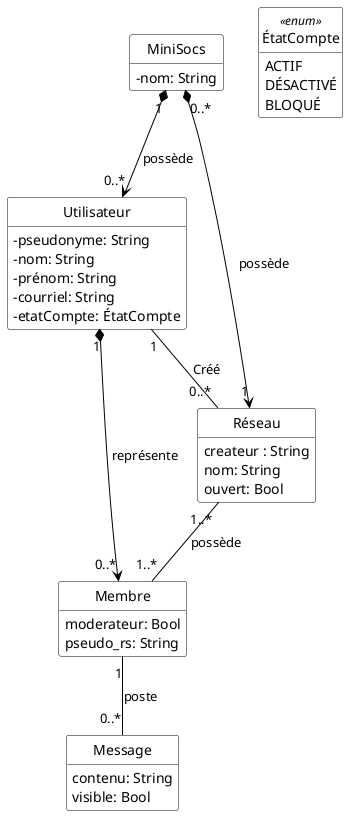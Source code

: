 @startuml

'Diagramme de classes (PlantUML)'

'Configuration charte graphique'
hide empty methods
hide circle
skinparam class {
  BackgroundColor White
  ArrowColor Black
  BorderColor Black
  AttributeIconSize 0
}

'Classes, énumérations, etc.'
class MiniSocs {
  - nom: String
}
class Utilisateur {
  - pseudonyme: String
  - nom: String
  - prénom: String
  - courriel: String
  - etatCompte: ÉtatCompte
}
enum ÉtatCompte <<enum>> {
  ACTIF
  DÉSACTIVÉ
  BLOQUÉ
}
class Réseau {
  createur : String 
  nom: String
  ouvert: Bool
}

class Membre {
  moderateur: Bool
  pseudo_rs: String
}
class Message {
  contenu: String
  visible: Bool
}

'Associations, etc.'
MiniSocs "1" *--> "0..*" Utilisateur : possède
MiniSocs "0..*" *--> "1" Réseau : possède

Réseau "1..*" -- "1..*" Membre: possède

Membre "1" -- "0..*" Message: poste

Utilisateur "1" -- "0..*" Réseau: Créé
Utilisateur "1" *--> "0..*" Membre: représente

'Au besoin, aides pour le positionnement'

@enduml
